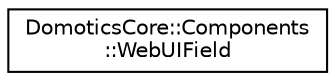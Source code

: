 digraph "Graphical Class Hierarchy"
{
 // LATEX_PDF_SIZE
  edge [fontname="Helvetica",fontsize="10",labelfontname="Helvetica",labelfontsize="10"];
  node [fontname="Helvetica",fontsize="10",shape=record];
  rankdir="LR";
  Node0 [label="DomoticsCore::Components\l::WebUIField",height=0.2,width=0.4,color="black", fillcolor="white", style="filled",URL="$structDomoticsCore_1_1Components_1_1WebUIField.html",tooltip="Enhanced field definition with context-aware configuration."];
}
